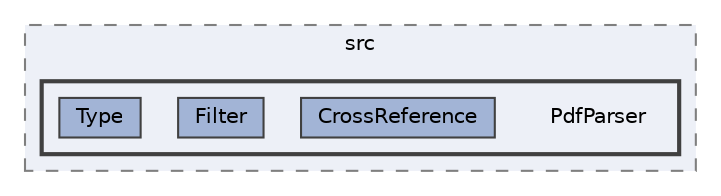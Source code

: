 digraph "plugins/learndash-certificate-builder/vendor/setasign/fpdi/src/PdfParser"
{
 // LATEX_PDF_SIZE
  bgcolor="transparent";
  edge [fontname=Helvetica,fontsize=10,labelfontname=Helvetica,labelfontsize=10];
  node [fontname=Helvetica,fontsize=10,shape=box,height=0.2,width=0.4];
  compound=true
  subgraph clusterdir_bf770d22d18d716262956a9ef05fa15e {
    graph [ bgcolor="#edf0f7", pencolor="grey50", label="src", fontname=Helvetica,fontsize=10 style="filled,dashed", URL="dir_bf770d22d18d716262956a9ef05fa15e.html",tooltip=""]
  subgraph clusterdir_281e56f1e178aa28bc649472a47c842a {
    graph [ bgcolor="#edf0f7", pencolor="grey25", label="", fontname=Helvetica,fontsize=10 style="filled,bold", URL="dir_281e56f1e178aa28bc649472a47c842a.html",tooltip=""]
    dir_281e56f1e178aa28bc649472a47c842a [shape=plaintext, label="PdfParser"];
  dir_01ece4714b6ad49937ffafab186c28b2 [label="CrossReference", fillcolor="#a2b4d6", color="grey25", style="filled", URL="dir_01ece4714b6ad49937ffafab186c28b2.html",tooltip=""];
  dir_3245c50786e5b5d0cb84df53122bf539 [label="Filter", fillcolor="#a2b4d6", color="grey25", style="filled", URL="dir_3245c50786e5b5d0cb84df53122bf539.html",tooltip=""];
  dir_32d8442f2aa37b987e79a94fa1fe7896 [label="Type", fillcolor="#a2b4d6", color="grey25", style="filled", URL="dir_32d8442f2aa37b987e79a94fa1fe7896.html",tooltip=""];
  }
  }
}
